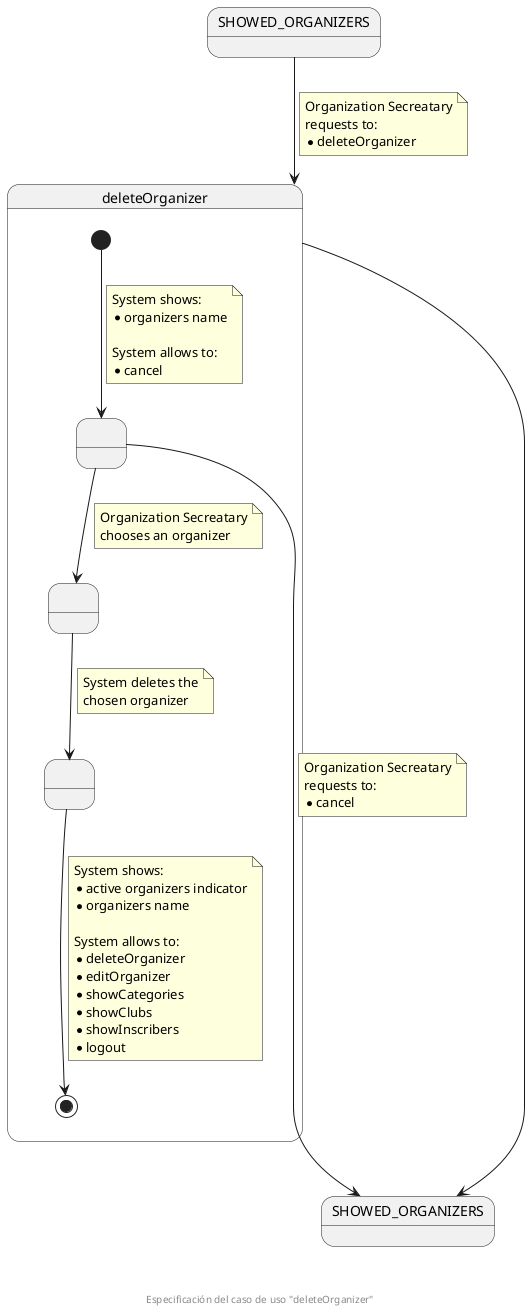 @startuml
state SHOWED_ORGANIZERS
state "SHOWED_ORGANIZERS" as SHOWED_ORGANIZERS_F
state deleteOrganizer {
  state " " as SHOWED_ORGANIZERS_TO_BE_DELETED
  state " " as CHOSEN_ORGANIZER
  state " " as ORGANIZER_DELETED

  [*] --> SHOWED_ORGANIZERS_TO_BE_DELETED
  note on link
    System shows:
    * organizers name

    System allows to:
    * cancel
  end note
  
  SHOWED_ORGANIZERS_TO_BE_DELETED --> CHOSEN_ORGANIZER
  note on link
    Organization Secreatary
    chooses an organizer
  end note

  SHOWED_ORGANIZERS_TO_BE_DELETED -down-> SHOWED_ORGANIZERS_F
  note on link
    Organization Secreatary
    requests to:
    * cancel
  end note

  CHOSEN_ORGANIZER --> ORGANIZER_DELETED
  note on link
    System deletes the
    chosen organizer
  end note

  ORGANIZER_DELETED --> [*]
  note on link
    System shows:
    * active organizers indicator
    * organizers name

    System allows to:
    * deleteOrganizer
    * editOrganizer
    * showCategories
    * showClubs
    * showInscribers
    * logout
  end note
}

SHOWED_ORGANIZERS --> deleteOrganizer
note on link
  Organization Secreatary
  requests to:
  * deleteOrganizer
end note

deleteOrganizer ------> SHOWED_ORGANIZERS_F

footer \n\n\n Especificación del caso de uso "deleteOrganizer"
@enduml
